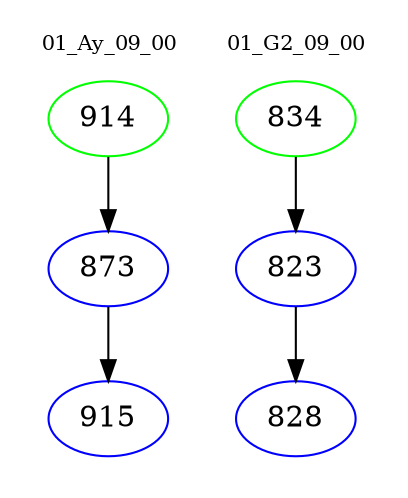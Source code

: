 digraph{
subgraph cluster_0 {
color = white
label = "01_Ay_09_00";
fontsize=10;
T0_914 [label="914", color="green"]
T0_914 -> T0_873 [color="black"]
T0_873 [label="873", color="blue"]
T0_873 -> T0_915 [color="black"]
T0_915 [label="915", color="blue"]
}
subgraph cluster_1 {
color = white
label = "01_G2_09_00";
fontsize=10;
T1_834 [label="834", color="green"]
T1_834 -> T1_823 [color="black"]
T1_823 [label="823", color="blue"]
T1_823 -> T1_828 [color="black"]
T1_828 [label="828", color="blue"]
}
}
